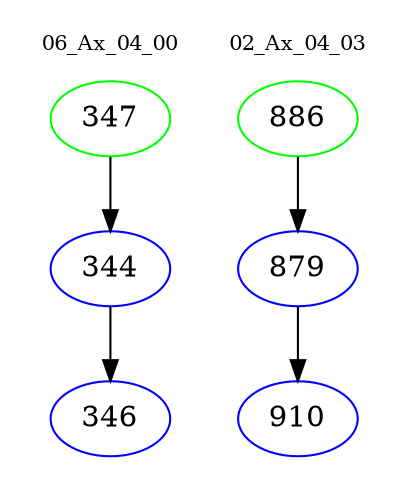 digraph{
subgraph cluster_0 {
color = white
label = "06_Ax_04_00";
fontsize=10;
T0_347 [label="347", color="green"]
T0_347 -> T0_344 [color="black"]
T0_344 [label="344", color="blue"]
T0_344 -> T0_346 [color="black"]
T0_346 [label="346", color="blue"]
}
subgraph cluster_1 {
color = white
label = "02_Ax_04_03";
fontsize=10;
T1_886 [label="886", color="green"]
T1_886 -> T1_879 [color="black"]
T1_879 [label="879", color="blue"]
T1_879 -> T1_910 [color="black"]
T1_910 [label="910", color="blue"]
}
}
